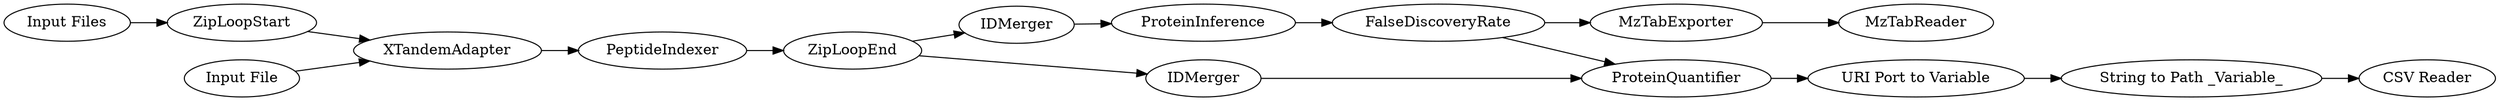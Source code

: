 digraph {
	1 [label="Input Files"]
	2 [label=ZipLoopStart]
	4 [label=ZipLoopEnd]
	6 [label="Input File"]
	78 [label=XTandemAdapter]
	79 [label=PeptideIndexer]
	80 [label=IDMerger]
	81 [label=ProteinInference]
	82 [label=FalseDiscoveryRate]
	83 [label=MzTabExporter]
	84 [label=MzTabReader]
	98 [label=ProteinQuantifier]
	99 [label=IDMerger]
	101 [label="URI Port to Variable"]
	102 [label="CSV Reader"]
	103 [label="String to Path _Variable_"]
	1 -> 2
	2 -> 78
	4 -> 99
	4 -> 80
	6 -> 78
	78 -> 79
	79 -> 4
	80 -> 81
	81 -> 82
	82 -> 83
	82 -> 98
	83 -> 84
	98 -> 101
	99 -> 98
	101 -> 103
	103 -> 102
	rankdir=LR
}
